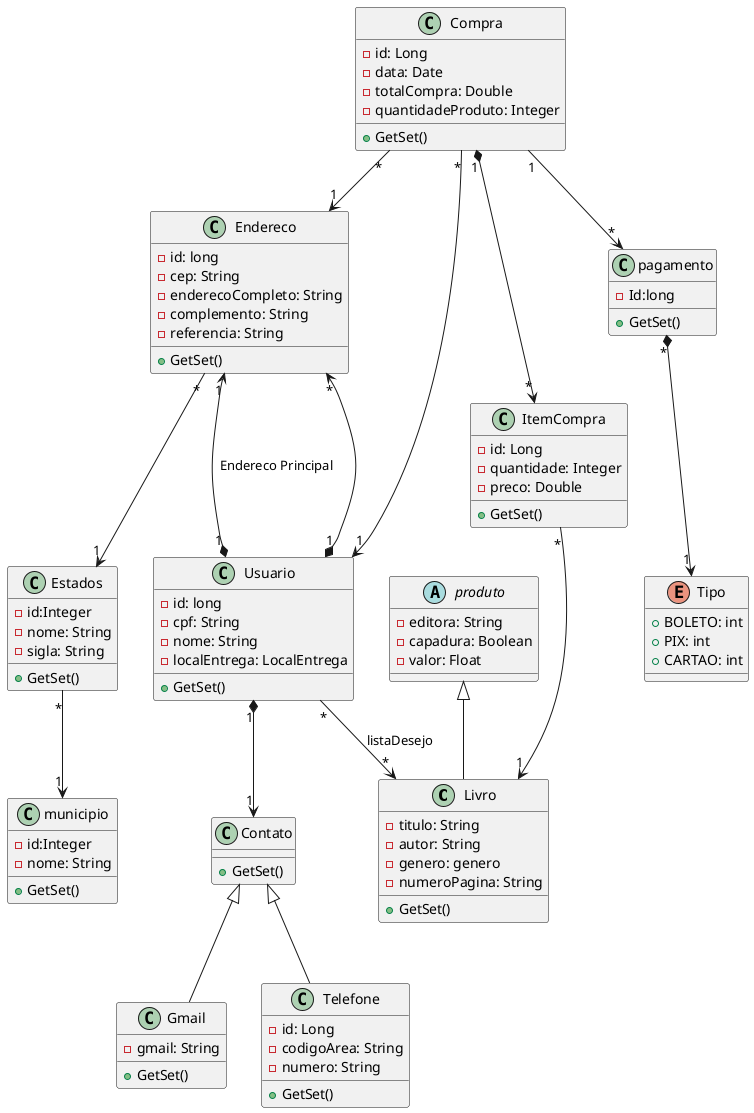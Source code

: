@startuml UML


class Livro{
    - titulo: String
    - autor: String
    - genero: genero
    - numeroPagina: String



    + GetSet()


}
class Contato {

    + GetSet()
}
class Gmail {
    - gmail: String

    + GetSet()

}

class Usuario{
    -id: long
    - cpf: String
    - nome: String
    - localEntrega: LocalEntrega

    + GetSet()
}

class Endereco{
    - id: long
    - cep: String
    - enderecoCompleto: String
    - complemento: String
    - referencia: String

    + GetSet()
}
class ItemCompra {
    - id: Long
    - quantidade: Integer
    - preco: Double
    
    + GetSet()
}
class Compra {
    - id: Long
    - data: Date
    - totalCompra: Double
    - quantidadeProduto: Integer
    
    + GetSet()
}
class Telefone {
    - id: Long
    - codigoArea: String
    - numero: String
    
    + GetSet()
}
class municipio{
    -id:Integer
    -nome: String

    + GetSet()

}
class Estados{
    -id:Integer
    -nome: String
    -sigla: String

    + GetSet()
}

abstract produto{
    - editora: String
    - capadura: Boolean
    - valor: Float

    
}
class pagamento{
    -Id:long

    + GetSet()
}

enum Tipo{
    + BOLETO: int
    + PIX: int
    + CARTAO: int
    
}



    
    produto <|-- Livro

    Endereco "*" <--*"1" Usuario
    
    Endereco "1" <--* "1" Usuario: Endereco Principal

    Usuario "*" --> "*" Livro: listaDesejo

    Compra "1" *--> "*" ItemCompra
    Compra "*" --> "1" Usuario
    Compra "*"  --> "1" Endereco
    

    ItemCompra "*" --> "1" Livro

    Usuario "1" *--> "1" Contato 

    Compra "1"-->"*" pagamento

    Contato <|-- Telefone
    Contato <|-- Gmail




    pagamento "*" *--> "1" Tipo

    Endereco "*"--> "1" Estados

    Estados "*"--> "1" municipio
@enduml

